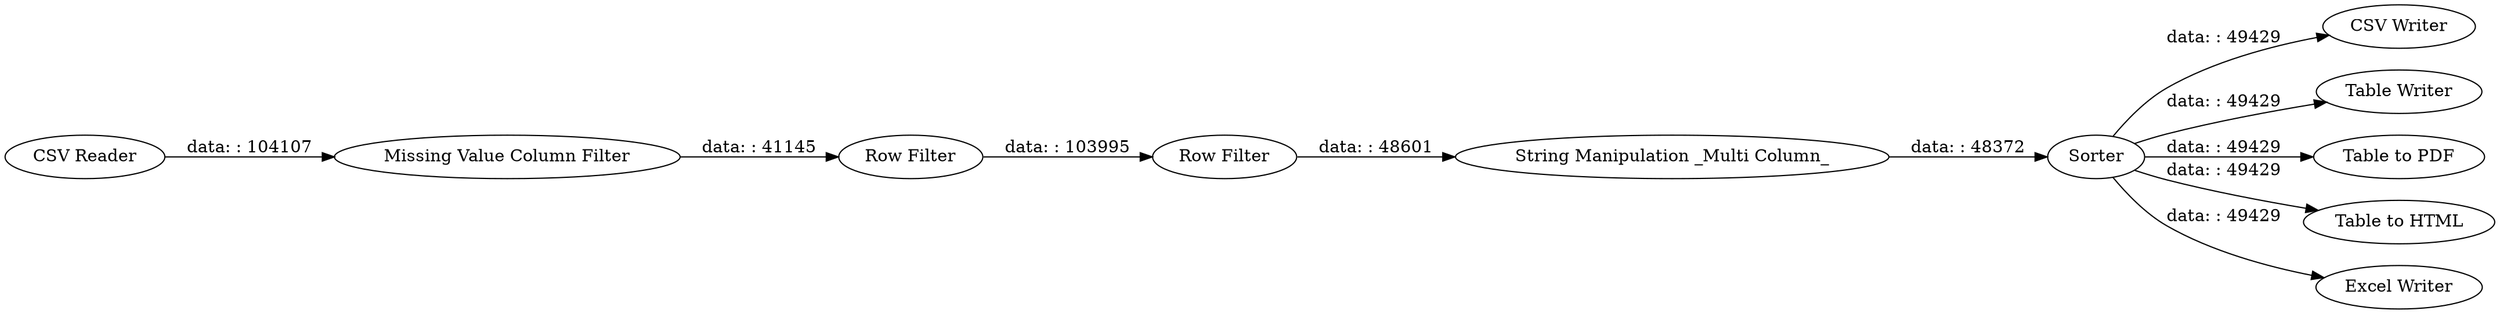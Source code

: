 digraph {
	"-7433772221869479097_5" [label="Row Filter"]
	"-7433772221869479097_11" [label="CSV Writer"]
	"-7433772221869479097_1" [label="CSV Reader"]
	"-7433772221869479097_10" [label="Table Writer"]
	"-7433772221869479097_8" [label="Table to PDF"]
	"-7433772221869479097_13" [label="Row Filter"]
	"-7433772221869479097_3" [label="String Manipulation _Multi Column_"]
	"-7433772221869479097_12" [label="Table to HTML"]
	"-7433772221869479097_4" [label="Missing Value Column Filter"]
	"-7433772221869479097_6" [label=Sorter]
	"-7433772221869479097_7" [label="Excel Writer"]
	"-7433772221869479097_6" -> "-7433772221869479097_10" [label="data: : 49429"]
	"-7433772221869479097_1" -> "-7433772221869479097_4" [label="data: : 104107"]
	"-7433772221869479097_4" -> "-7433772221869479097_5" [label="data: : 41145"]
	"-7433772221869479097_6" -> "-7433772221869479097_11" [label="data: : 49429"]
	"-7433772221869479097_6" -> "-7433772221869479097_8" [label="data: : 49429"]
	"-7433772221869479097_3" -> "-7433772221869479097_6" [label="data: : 48372"]
	"-7433772221869479097_13" -> "-7433772221869479097_3" [label="data: : 48601"]
	"-7433772221869479097_5" -> "-7433772221869479097_13" [label="data: : 103995"]
	"-7433772221869479097_6" -> "-7433772221869479097_12" [label="data: : 49429"]
	"-7433772221869479097_6" -> "-7433772221869479097_7" [label="data: : 49429"]
	rankdir=LR
}
